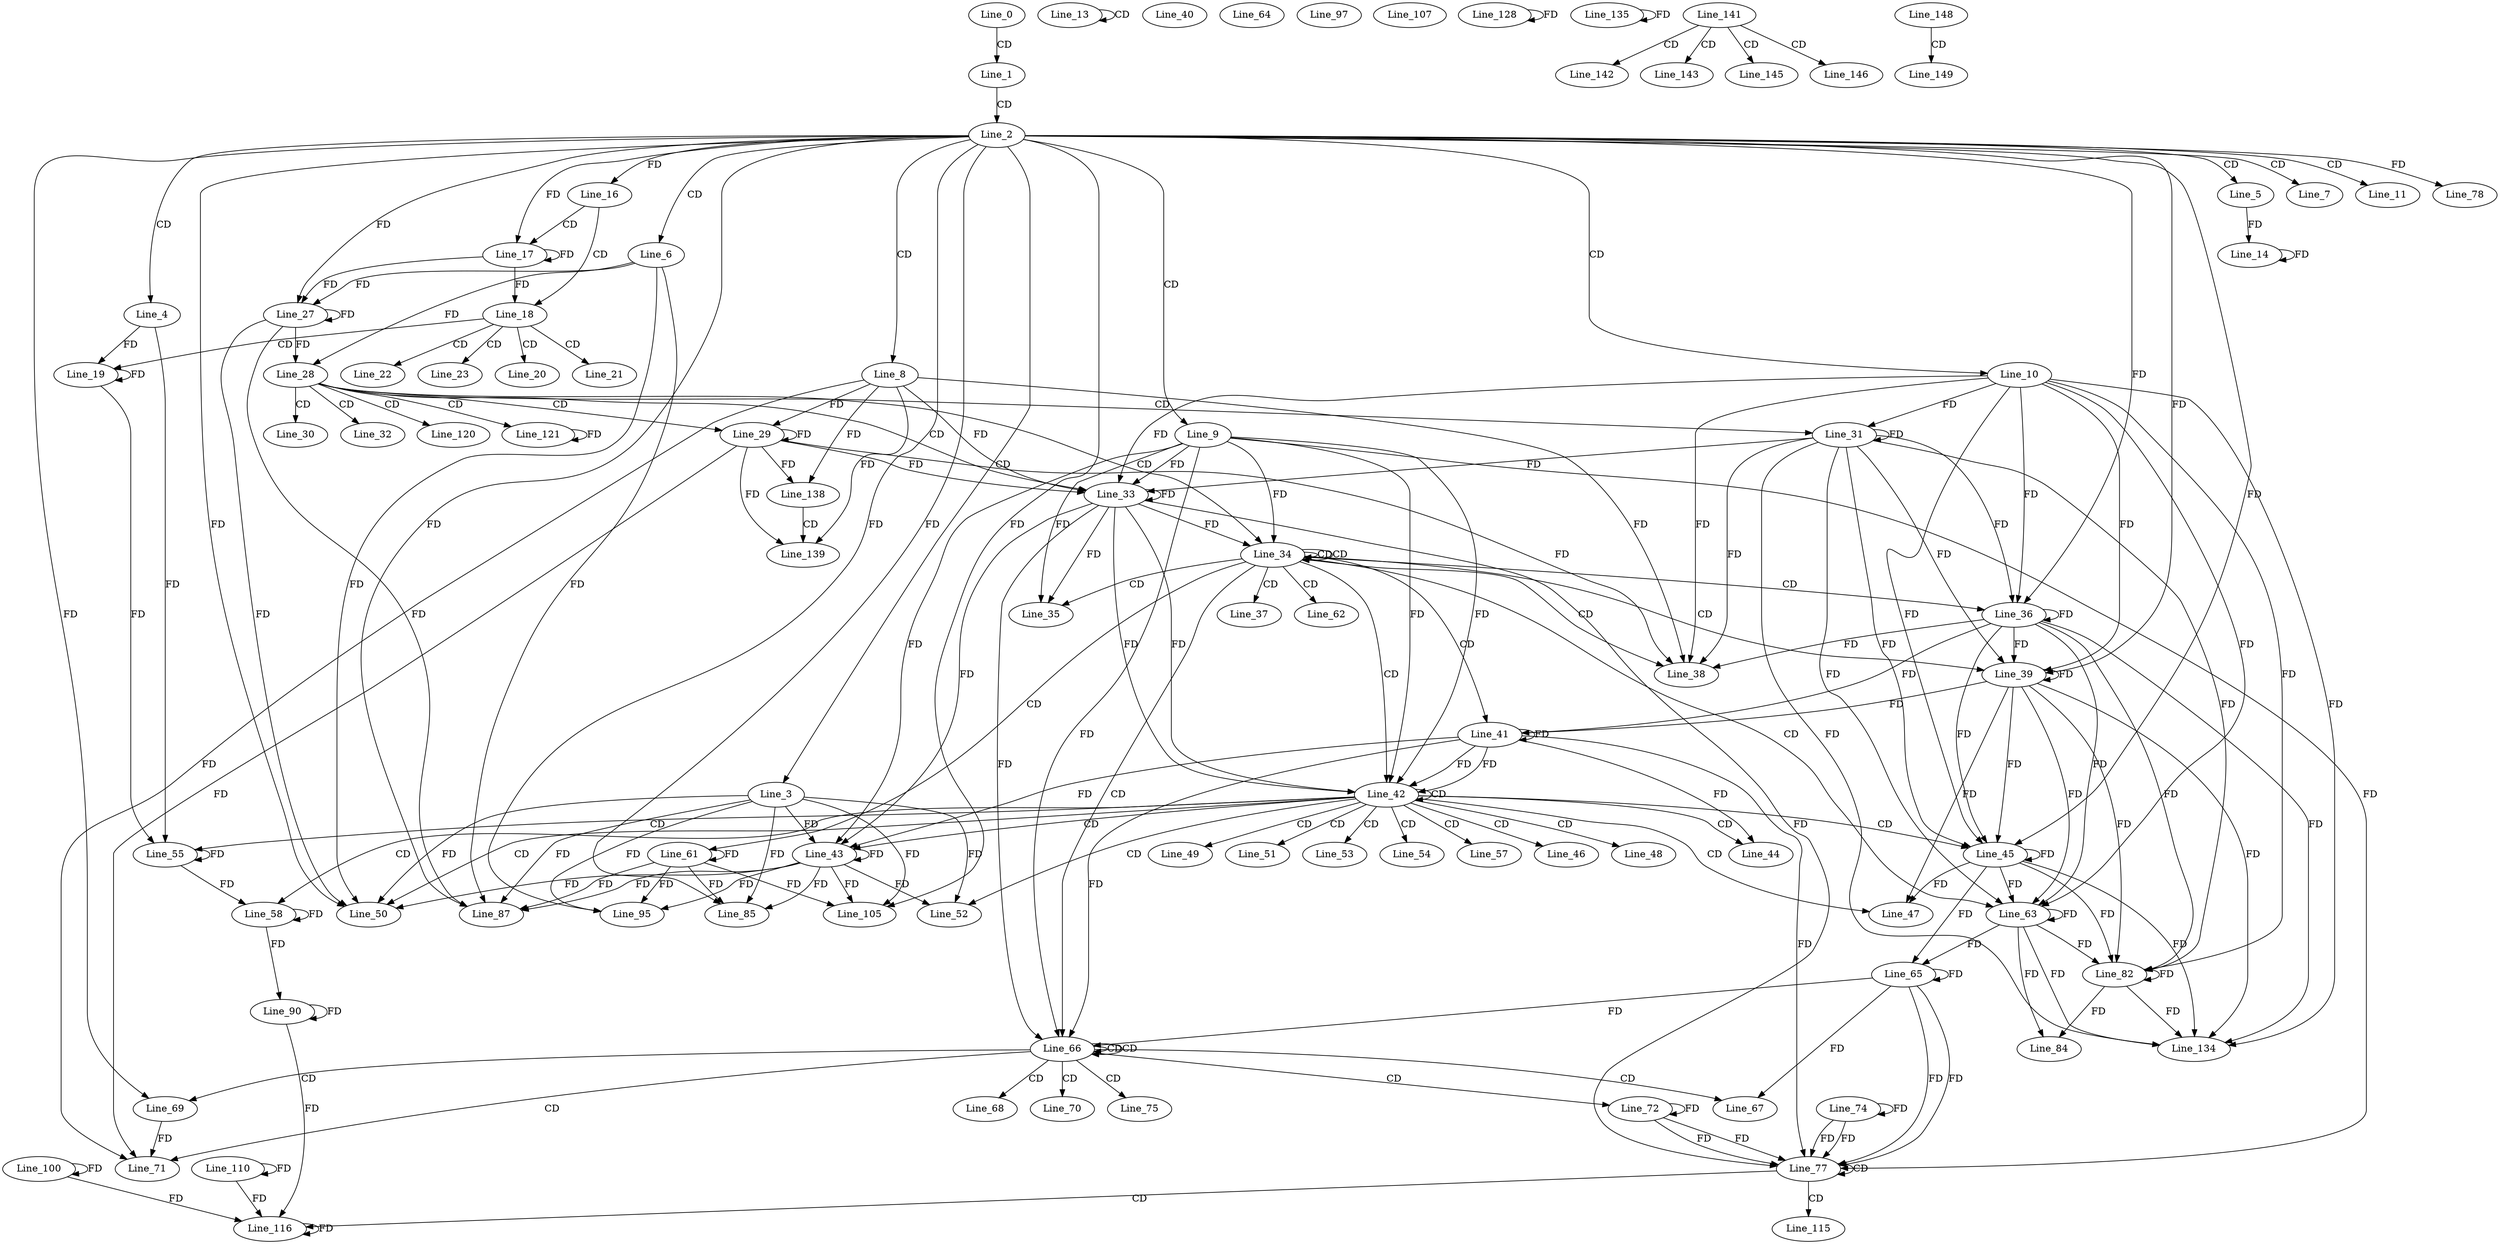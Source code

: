 digraph G {
  Line_0;
  Line_1;
  Line_2;
  Line_3;
  Line_4;
  Line_5;
  Line_6;
  Line_7;
  Line_8;
  Line_9;
  Line_10;
  Line_11;
  Line_11;
  Line_13;
  Line_13;
  Line_14;
  Line_14;
  Line_16;
  Line_17;
  Line_17;
  Line_18;
  Line_19;
  Line_20;
  Line_21;
  Line_22;
  Line_23;
  Line_27;
  Line_27;
  Line_28;
  Line_29;
  Line_29;
  Line_30;
  Line_31;
  Line_32;
  Line_33;
  Line_33;
  Line_34;
  Line_34;
  Line_34;
  Line_35;
  Line_36;
  Line_36;
  Line_37;
  Line_38;
  Line_39;
  Line_39;
  Line_40;
  Line_41;
  Line_41;
  Line_42;
  Line_42;
  Line_43;
  Line_43;
  Line_44;
  Line_45;
  Line_45;
  Line_46;
  Line_47;
  Line_48;
  Line_49;
  Line_50;
  Line_50;
  Line_51;
  Line_52;
  Line_53;
  Line_54;
  Line_55;
  Line_57;
  Line_58;
  Line_61;
  Line_61;
  Line_62;
  Line_63;
  Line_64;
  Line_65;
  Line_65;
  Line_66;
  Line_66;
  Line_66;
  Line_67;
  Line_68;
  Line_69;
  Line_69;
  Line_70;
  Line_71;
  Line_72;
  Line_72;
  Line_74;
  Line_74;
  Line_75;
  Line_77;
  Line_77;
  Line_78;
  Line_82;
  Line_84;
  Line_85;
  Line_85;
  Line_87;
  Line_87;
  Line_90;
  Line_95;
  Line_95;
  Line_97;
  Line_97;
  Line_100;
  Line_105;
  Line_105;
  Line_107;
  Line_107;
  Line_110;
  Line_115;
  Line_116;
  Line_120;
  Line_121;
  Line_128;
  Line_134;
  Line_135;
  Line_138;
  Line_139;
  Line_141;
  Line_142;
  Line_143;
  Line_145;
  Line_146;
  Line_148;
  Line_149;
  Line_0 -> Line_1 [ label="CD" ];
  Line_1 -> Line_2 [ label="CD" ];
  Line_2 -> Line_3 [ label="CD" ];
  Line_2 -> Line_4 [ label="CD" ];
  Line_2 -> Line_5 [ label="CD" ];
  Line_2 -> Line_6 [ label="CD" ];
  Line_2 -> Line_7 [ label="CD" ];
  Line_2 -> Line_8 [ label="CD" ];
  Line_2 -> Line_9 [ label="CD" ];
  Line_2 -> Line_10 [ label="CD" ];
  Line_2 -> Line_11 [ label="CD" ];
  Line_13 -> Line_13 [ label="CD" ];
  Line_5 -> Line_14 [ label="FD" ];
  Line_14 -> Line_14 [ label="FD" ];
  Line_2 -> Line_16 [ label="FD" ];
  Line_16 -> Line_17 [ label="CD" ];
  Line_2 -> Line_17 [ label="FD" ];
  Line_17 -> Line_17 [ label="FD" ];
  Line_16 -> Line_18 [ label="CD" ];
  Line_17 -> Line_18 [ label="FD" ];
  Line_18 -> Line_19 [ label="CD" ];
  Line_4 -> Line_19 [ label="FD" ];
  Line_19 -> Line_19 [ label="FD" ];
  Line_18 -> Line_20 [ label="CD" ];
  Line_18 -> Line_21 [ label="CD" ];
  Line_18 -> Line_22 [ label="CD" ];
  Line_18 -> Line_23 [ label="CD" ];
  Line_6 -> Line_27 [ label="FD" ];
  Line_27 -> Line_27 [ label="FD" ];
  Line_2 -> Line_27 [ label="FD" ];
  Line_17 -> Line_27 [ label="FD" ];
  Line_6 -> Line_28 [ label="FD" ];
  Line_27 -> Line_28 [ label="FD" ];
  Line_28 -> Line_29 [ label="CD" ];
  Line_8 -> Line_29 [ label="FD" ];
  Line_29 -> Line_29 [ label="FD" ];
  Line_28 -> Line_30 [ label="CD" ];
  Line_28 -> Line_31 [ label="CD" ];
  Line_10 -> Line_31 [ label="FD" ];
  Line_31 -> Line_31 [ label="FD" ];
  Line_28 -> Line_32 [ label="CD" ];
  Line_28 -> Line_33 [ label="CD" ];
  Line_9 -> Line_33 [ label="FD" ];
  Line_33 -> Line_33 [ label="FD" ];
  Line_8 -> Line_33 [ label="FD" ];
  Line_29 -> Line_33 [ label="FD" ];
  Line_10 -> Line_33 [ label="FD" ];
  Line_31 -> Line_33 [ label="FD" ];
  Line_28 -> Line_34 [ label="CD" ];
  Line_34 -> Line_34 [ label="CD" ];
  Line_34 -> Line_34 [ label="CD" ];
  Line_9 -> Line_34 [ label="FD" ];
  Line_33 -> Line_34 [ label="FD" ];
  Line_34 -> Line_35 [ label="CD" ];
  Line_9 -> Line_35 [ label="FD" ];
  Line_33 -> Line_35 [ label="FD" ];
  Line_34 -> Line_36 [ label="CD" ];
  Line_10 -> Line_36 [ label="FD" ];
  Line_31 -> Line_36 [ label="FD" ];
  Line_36 -> Line_36 [ label="FD" ];
  Line_2 -> Line_36 [ label="FD" ];
  Line_34 -> Line_37 [ label="CD" ];
  Line_34 -> Line_38 [ label="CD" ];
  Line_8 -> Line_38 [ label="FD" ];
  Line_29 -> Line_38 [ label="FD" ];
  Line_10 -> Line_38 [ label="FD" ];
  Line_31 -> Line_38 [ label="FD" ];
  Line_36 -> Line_38 [ label="FD" ];
  Line_34 -> Line_39 [ label="CD" ];
  Line_10 -> Line_39 [ label="FD" ];
  Line_31 -> Line_39 [ label="FD" ];
  Line_36 -> Line_39 [ label="FD" ];
  Line_39 -> Line_39 [ label="FD" ];
  Line_2 -> Line_39 [ label="FD" ];
  Line_34 -> Line_41 [ label="CD" ];
  Line_41 -> Line_41 [ label="FD" ];
  Line_36 -> Line_41 [ label="FD" ];
  Line_39 -> Line_41 [ label="FD" ];
  Line_34 -> Line_42 [ label="CD" ];
  Line_9 -> Line_42 [ label="FD" ];
  Line_33 -> Line_42 [ label="FD" ];
  Line_41 -> Line_42 [ label="FD" ];
  Line_42 -> Line_42 [ label="CD" ];
  Line_9 -> Line_42 [ label="FD" ];
  Line_33 -> Line_42 [ label="FD" ];
  Line_41 -> Line_42 [ label="FD" ];
  Line_42 -> Line_43 [ label="CD" ];
  Line_3 -> Line_43 [ label="FD" ];
  Line_43 -> Line_43 [ label="FD" ];
  Line_9 -> Line_43 [ label="FD" ];
  Line_33 -> Line_43 [ label="FD" ];
  Line_41 -> Line_43 [ label="FD" ];
  Line_42 -> Line_44 [ label="CD" ];
  Line_41 -> Line_44 [ label="FD" ];
  Line_42 -> Line_45 [ label="CD" ];
  Line_10 -> Line_45 [ label="FD" ];
  Line_31 -> Line_45 [ label="FD" ];
  Line_36 -> Line_45 [ label="FD" ];
  Line_39 -> Line_45 [ label="FD" ];
  Line_45 -> Line_45 [ label="FD" ];
  Line_2 -> Line_45 [ label="FD" ];
  Line_42 -> Line_46 [ label="CD" ];
  Line_42 -> Line_47 [ label="CD" ];
  Line_39 -> Line_47 [ label="FD" ];
  Line_45 -> Line_47 [ label="FD" ];
  Line_42 -> Line_48 [ label="CD" ];
  Line_42 -> Line_49 [ label="CD" ];
  Line_42 -> Line_50 [ label="CD" ];
  Line_3 -> Line_50 [ label="FD" ];
  Line_43 -> Line_50 [ label="FD" ];
  Line_6 -> Line_50 [ label="FD" ];
  Line_27 -> Line_50 [ label="FD" ];
  Line_2 -> Line_50 [ label="FD" ];
  Line_42 -> Line_51 [ label="CD" ];
  Line_42 -> Line_52 [ label="CD" ];
  Line_3 -> Line_52 [ label="FD" ];
  Line_43 -> Line_52 [ label="FD" ];
  Line_42 -> Line_53 [ label="CD" ];
  Line_42 -> Line_54 [ label="CD" ];
  Line_42 -> Line_55 [ label="CD" ];
  Line_4 -> Line_55 [ label="FD" ];
  Line_19 -> Line_55 [ label="FD" ];
  Line_55 -> Line_55 [ label="FD" ];
  Line_42 -> Line_57 [ label="CD" ];
  Line_42 -> Line_58 [ label="CD" ];
  Line_55 -> Line_58 [ label="FD" ];
  Line_58 -> Line_58 [ label="FD" ];
  Line_34 -> Line_61 [ label="CD" ];
  Line_61 -> Line_61 [ label="FD" ];
  Line_34 -> Line_62 [ label="CD" ];
  Line_34 -> Line_63 [ label="CD" ];
  Line_10 -> Line_63 [ label="FD" ];
  Line_31 -> Line_63 [ label="FD" ];
  Line_36 -> Line_63 [ label="FD" ];
  Line_39 -> Line_63 [ label="FD" ];
  Line_45 -> Line_63 [ label="FD" ];
  Line_63 -> Line_63 [ label="FD" ];
  Line_65 -> Line_65 [ label="FD" ];
  Line_45 -> Line_65 [ label="FD" ];
  Line_63 -> Line_65 [ label="FD" ];
  Line_34 -> Line_66 [ label="CD" ];
  Line_66 -> Line_66 [ label="CD" ];
  Line_66 -> Line_66 [ label="CD" ];
  Line_9 -> Line_66 [ label="FD" ];
  Line_33 -> Line_66 [ label="FD" ];
  Line_41 -> Line_66 [ label="FD" ];
  Line_65 -> Line_66 [ label="FD" ];
  Line_66 -> Line_67 [ label="CD" ];
  Line_65 -> Line_67 [ label="FD" ];
  Line_66 -> Line_68 [ label="CD" ];
  Line_66 -> Line_69 [ label="CD" ];
  Line_2 -> Line_69 [ label="FD" ];
  Line_66 -> Line_70 [ label="CD" ];
  Line_66 -> Line_71 [ label="CD" ];
  Line_8 -> Line_71 [ label="FD" ];
  Line_29 -> Line_71 [ label="FD" ];
  Line_69 -> Line_71 [ label="FD" ];
  Line_66 -> Line_72 [ label="CD" ];
  Line_72 -> Line_72 [ label="FD" ];
  Line_74 -> Line_74 [ label="FD" ];
  Line_66 -> Line_75 [ label="CD" ];
  Line_65 -> Line_77 [ label="FD" ];
  Line_72 -> Line_77 [ label="FD" ];
  Line_74 -> Line_77 [ label="FD" ];
  Line_77 -> Line_77 [ label="CD" ];
  Line_9 -> Line_77 [ label="FD" ];
  Line_33 -> Line_77 [ label="FD" ];
  Line_41 -> Line_77 [ label="FD" ];
  Line_65 -> Line_77 [ label="FD" ];
  Line_72 -> Line_77 [ label="FD" ];
  Line_74 -> Line_77 [ label="FD" ];
  Line_2 -> Line_78 [ label="FD" ];
  Line_10 -> Line_82 [ label="FD" ];
  Line_31 -> Line_82 [ label="FD" ];
  Line_36 -> Line_82 [ label="FD" ];
  Line_39 -> Line_82 [ label="FD" ];
  Line_45 -> Line_82 [ label="FD" ];
  Line_63 -> Line_82 [ label="FD" ];
  Line_82 -> Line_82 [ label="FD" ];
  Line_63 -> Line_84 [ label="FD" ];
  Line_82 -> Line_84 [ label="FD" ];
  Line_3 -> Line_85 [ label="FD" ];
  Line_43 -> Line_85 [ label="FD" ];
  Line_61 -> Line_85 [ label="FD" ];
  Line_2 -> Line_85 [ label="FD" ];
  Line_3 -> Line_87 [ label="FD" ];
  Line_43 -> Line_87 [ label="FD" ];
  Line_61 -> Line_87 [ label="FD" ];
  Line_6 -> Line_87 [ label="FD" ];
  Line_27 -> Line_87 [ label="FD" ];
  Line_2 -> Line_87 [ label="FD" ];
  Line_58 -> Line_90 [ label="FD" ];
  Line_90 -> Line_90 [ label="FD" ];
  Line_3 -> Line_95 [ label="FD" ];
  Line_43 -> Line_95 [ label="FD" ];
  Line_61 -> Line_95 [ label="FD" ];
  Line_2 -> Line_95 [ label="FD" ];
  Line_100 -> Line_100 [ label="FD" ];
  Line_3 -> Line_105 [ label="FD" ];
  Line_43 -> Line_105 [ label="FD" ];
  Line_61 -> Line_105 [ label="FD" ];
  Line_2 -> Line_105 [ label="FD" ];
  Line_110 -> Line_110 [ label="FD" ];
  Line_77 -> Line_115 [ label="CD" ];
  Line_77 -> Line_116 [ label="CD" ];
  Line_90 -> Line_116 [ label="FD" ];
  Line_100 -> Line_116 [ label="FD" ];
  Line_110 -> Line_116 [ label="FD" ];
  Line_116 -> Line_116 [ label="FD" ];
  Line_28 -> Line_120 [ label="CD" ];
  Line_28 -> Line_121 [ label="CD" ];
  Line_121 -> Line_121 [ label="FD" ];
  Line_128 -> Line_128 [ label="FD" ];
  Line_10 -> Line_134 [ label="FD" ];
  Line_31 -> Line_134 [ label="FD" ];
  Line_36 -> Line_134 [ label="FD" ];
  Line_39 -> Line_134 [ label="FD" ];
  Line_45 -> Line_134 [ label="FD" ];
  Line_63 -> Line_134 [ label="FD" ];
  Line_82 -> Line_134 [ label="FD" ];
  Line_135 -> Line_135 [ label="FD" ];
  Line_8 -> Line_138 [ label="FD" ];
  Line_29 -> Line_138 [ label="FD" ];
  Line_138 -> Line_139 [ label="CD" ];
  Line_8 -> Line_139 [ label="FD" ];
  Line_29 -> Line_139 [ label="FD" ];
  Line_141 -> Line_142 [ label="CD" ];
  Line_141 -> Line_143 [ label="CD" ];
  Line_141 -> Line_145 [ label="CD" ];
  Line_141 -> Line_146 [ label="CD" ];
  Line_148 -> Line_149 [ label="CD" ];
}
